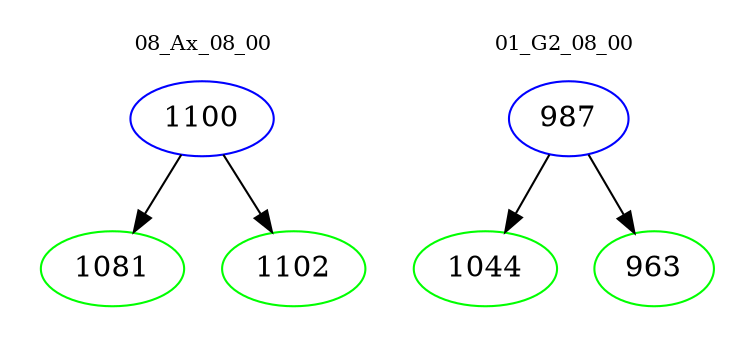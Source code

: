 digraph{
subgraph cluster_0 {
color = white
label = "08_Ax_08_00";
fontsize=10;
T0_1100 [label="1100", color="blue"]
T0_1100 -> T0_1081 [color="black"]
T0_1081 [label="1081", color="green"]
T0_1100 -> T0_1102 [color="black"]
T0_1102 [label="1102", color="green"]
}
subgraph cluster_1 {
color = white
label = "01_G2_08_00";
fontsize=10;
T1_987 [label="987", color="blue"]
T1_987 -> T1_1044 [color="black"]
T1_1044 [label="1044", color="green"]
T1_987 -> T1_963 [color="black"]
T1_963 [label="963", color="green"]
}
}
